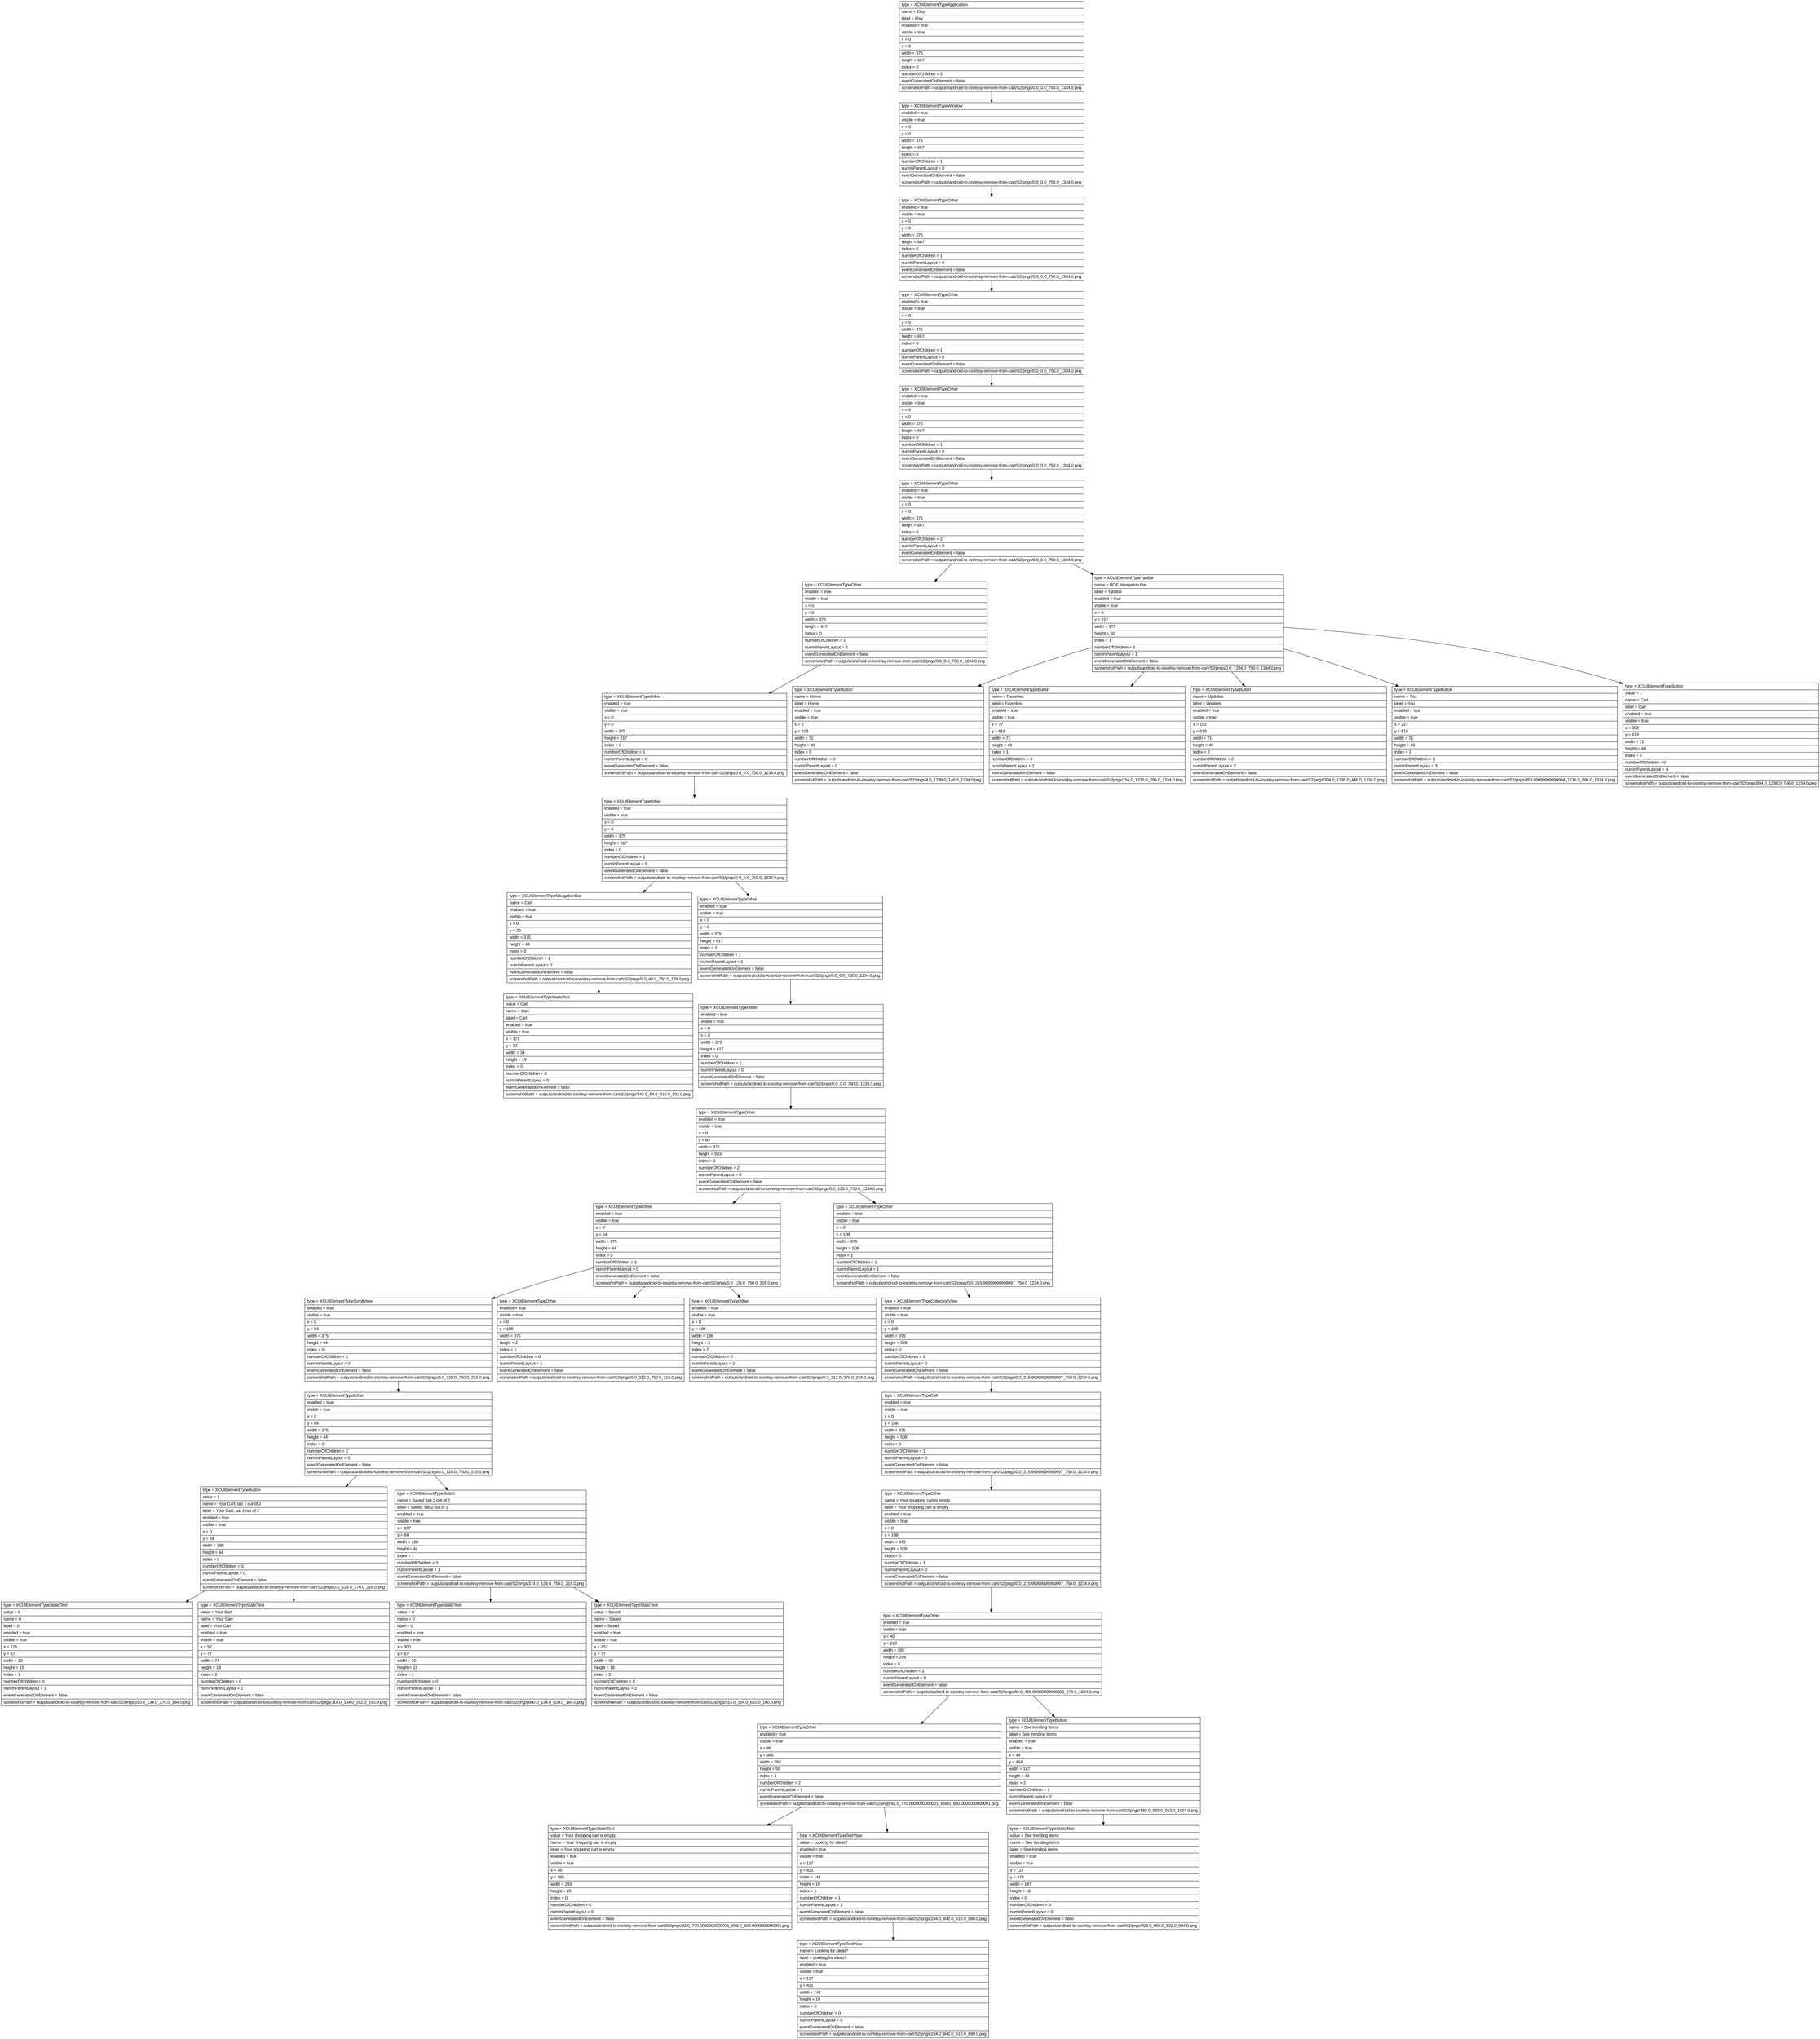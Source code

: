 digraph Layout {

	node [shape=record fontname=Arial];

	0	[label="{type = XCUIElementTypeApplication\l|name = Etsy\l|label = Etsy\l|enabled = true\l|visible = true\l|x = 0\l|y = 0\l|width = 375\l|height = 667\l|index = 0\l|numberOfChildren = 3\l|eventGeneratedOnElement = false \l|screenshotPath = outputs/android-to-ios/etsy-remove-from-cart/S2/pngs/0.0_0.0_750.0_1334.0.png\l}"]
	1	[label="{type = XCUIElementTypeWindow\l|enabled = true\l|visible = true\l|x = 0\l|y = 0\l|width = 375\l|height = 667\l|index = 0\l|numberOfChildren = 1\l|numInParentLayout = 0\l|eventGeneratedOnElement = false \l|screenshotPath = outputs/android-to-ios/etsy-remove-from-cart/S2/pngs/0.0_0.0_750.0_1334.0.png\l}"]
	2	[label="{type = XCUIElementTypeOther\l|enabled = true\l|visible = true\l|x = 0\l|y = 0\l|width = 375\l|height = 667\l|index = 0\l|numberOfChildren = 1\l|numInParentLayout = 0\l|eventGeneratedOnElement = false \l|screenshotPath = outputs/android-to-ios/etsy-remove-from-cart/S2/pngs/0.0_0.0_750.0_1334.0.png\l}"]
	3	[label="{type = XCUIElementTypeOther\l|enabled = true\l|visible = true\l|x = 0\l|y = 0\l|width = 375\l|height = 667\l|index = 0\l|numberOfChildren = 1\l|numInParentLayout = 0\l|eventGeneratedOnElement = false \l|screenshotPath = outputs/android-to-ios/etsy-remove-from-cart/S2/pngs/0.0_0.0_750.0_1334.0.png\l}"]
	4	[label="{type = XCUIElementTypeOther\l|enabled = true\l|visible = true\l|x = 0\l|y = 0\l|width = 375\l|height = 667\l|index = 0\l|numberOfChildren = 1\l|numInParentLayout = 0\l|eventGeneratedOnElement = false \l|screenshotPath = outputs/android-to-ios/etsy-remove-from-cart/S2/pngs/0.0_0.0_750.0_1334.0.png\l}"]
	5	[label="{type = XCUIElementTypeOther\l|enabled = true\l|visible = true\l|x = 0\l|y = 0\l|width = 375\l|height = 667\l|index = 0\l|numberOfChildren = 2\l|numInParentLayout = 0\l|eventGeneratedOnElement = false \l|screenshotPath = outputs/android-to-ios/etsy-remove-from-cart/S2/pngs/0.0_0.0_750.0_1334.0.png\l}"]
	6	[label="{type = XCUIElementTypeOther\l|enabled = true\l|visible = true\l|x = 0\l|y = 0\l|width = 375\l|height = 617\l|index = 0\l|numberOfChildren = 1\l|numInParentLayout = 0\l|eventGeneratedOnElement = false \l|screenshotPath = outputs/android-to-ios/etsy-remove-from-cart/S2/pngs/0.0_0.0_750.0_1234.0.png\l}"]
	7	[label="{type = XCUIElementTypeTabBar\l|name = BOE Navigation Bar\l|label = Tab Bar\l|enabled = true\l|visible = true\l|x = 0\l|y = 617\l|width = 375\l|height = 50\l|index = 1\l|numberOfChildren = 5\l|numInParentLayout = 1\l|eventGeneratedOnElement = false \l|screenshotPath = outputs/android-to-ios/etsy-remove-from-cart/S2/pngs/0.0_1234.0_750.0_1334.0.png\l}"]
	8	[label="{type = XCUIElementTypeOther\l|enabled = true\l|visible = true\l|x = 0\l|y = 0\l|width = 375\l|height = 617\l|index = 0\l|numberOfChildren = 1\l|numInParentLayout = 0\l|eventGeneratedOnElement = false \l|screenshotPath = outputs/android-to-ios/etsy-remove-from-cart/S2/pngs/0.0_0.0_750.0_1234.0.png\l}"]
	9	[label="{type = XCUIElementTypeButton\l|name = Home\l|label = Home\l|enabled = true\l|visible = true\l|x = 2\l|y = 618\l|width = 71\l|height = 49\l|index = 0\l|numberOfChildren = 0\l|numInParentLayout = 0\l|eventGeneratedOnElement = false \l|screenshotPath = outputs/android-to-ios/etsy-remove-from-cart/S2/pngs/4.0_1236.0_146.0_1334.0.png\l}"]
	10	[label="{type = XCUIElementTypeButton\l|name = Favorites\l|label = Favorites\l|enabled = true\l|visible = true\l|x = 77\l|y = 618\l|width = 71\l|height = 49\l|index = 1\l|numberOfChildren = 0\l|numInParentLayout = 1\l|eventGeneratedOnElement = false \l|screenshotPath = outputs/android-to-ios/etsy-remove-from-cart/S2/pngs/154.0_1236.0_296.0_1334.0.png\l}"]
	11	[label="{type = XCUIElementTypeButton\l|name = Updates\l|label = Updates\l|enabled = true\l|visible = true\l|x = 152\l|y = 618\l|width = 71\l|height = 49\l|index = 2\l|numberOfChildren = 0\l|numInParentLayout = 2\l|eventGeneratedOnElement = false \l|screenshotPath = outputs/android-to-ios/etsy-remove-from-cart/S2/pngs/304.0_1236.0_446.0_1334.0.png\l}"]
	12	[label="{type = XCUIElementTypeButton\l|name = You\l|label = You\l|enabled = true\l|visible = true\l|x = 227\l|y = 618\l|width = 71\l|height = 49\l|index = 3\l|numberOfChildren = 0\l|numInParentLayout = 3\l|eventGeneratedOnElement = false \l|screenshotPath = outputs/android-to-ios/etsy-remove-from-cart/S2/pngs/453.99999999999994_1236.0_596.0_1334.0.png\l}"]
	13	[label="{type = XCUIElementTypeButton\l|value = 1\l|name = Cart\l|label = Cart\l|enabled = true\l|visible = true\l|x = 302\l|y = 618\l|width = 71\l|height = 49\l|index = 4\l|numberOfChildren = 0\l|numInParentLayout = 4\l|eventGeneratedOnElement = false \l|screenshotPath = outputs/android-to-ios/etsy-remove-from-cart/S2/pngs/604.0_1236.0_746.0_1334.0.png\l}"]
	14	[label="{type = XCUIElementTypeOther\l|enabled = true\l|visible = true\l|x = 0\l|y = 0\l|width = 375\l|height = 617\l|index = 0\l|numberOfChildren = 2\l|numInParentLayout = 0\l|eventGeneratedOnElement = false \l|screenshotPath = outputs/android-to-ios/etsy-remove-from-cart/S2/pngs/0.0_0.0_750.0_1234.0.png\l}"]
	15	[label="{type = XCUIElementTypeNavigationBar\l|name = Cart\l|enabled = true\l|visible = true\l|x = 0\l|y = 20\l|width = 375\l|height = 44\l|index = 0\l|numberOfChildren = 1\l|numInParentLayout = 0\l|eventGeneratedOnElement = false \l|screenshotPath = outputs/android-to-ios/etsy-remove-from-cart/S2/pngs/0.0_40.0_750.0_128.0.png\l}"]
	16	[label="{type = XCUIElementTypeOther\l|enabled = true\l|visible = true\l|x = 0\l|y = 0\l|width = 375\l|height = 617\l|index = 1\l|numberOfChildren = 1\l|numInParentLayout = 1\l|eventGeneratedOnElement = false \l|screenshotPath = outputs/android-to-ios/etsy-remove-from-cart/S2/pngs/0.0_0.0_750.0_1234.0.png\l}"]
	17	[label="{type = XCUIElementTypeStaticText\l|value = Cart\l|name = Cart\l|label = Cart\l|enabled = true\l|visible = true\l|x = 171\l|y = 32\l|width = 34\l|height = 19\l|index = 0\l|numberOfChildren = 0\l|numInParentLayout = 0\l|eventGeneratedOnElement = false \l|screenshotPath = outputs/android-to-ios/etsy-remove-from-cart/S2/pngs/342.0_64.0_410.0_102.0.png\l}"]
	18	[label="{type = XCUIElementTypeOther\l|enabled = true\l|visible = true\l|x = 0\l|y = 0\l|width = 375\l|height = 617\l|index = 0\l|numberOfChildren = 1\l|numInParentLayout = 0\l|eventGeneratedOnElement = false \l|screenshotPath = outputs/android-to-ios/etsy-remove-from-cart/S2/pngs/0.0_0.0_750.0_1234.0.png\l}"]
	19	[label="{type = XCUIElementTypeOther\l|enabled = true\l|visible = true\l|x = 0\l|y = 64\l|width = 375\l|height = 553\l|index = 0\l|numberOfChildren = 2\l|numInParentLayout = 0\l|eventGeneratedOnElement = false \l|screenshotPath = outputs/android-to-ios/etsy-remove-from-cart/S2/pngs/0.0_128.0_750.0_1234.0.png\l}"]
	20	[label="{type = XCUIElementTypeOther\l|enabled = true\l|visible = true\l|x = 0\l|y = 64\l|width = 375\l|height = 44\l|index = 0\l|numberOfChildren = 3\l|numInParentLayout = 0\l|eventGeneratedOnElement = false \l|screenshotPath = outputs/android-to-ios/etsy-remove-from-cart/S2/pngs/0.0_128.0_750.0_216.0.png\l}"]
	21	[label="{type = XCUIElementTypeOther\l|enabled = true\l|visible = true\l|x = 0\l|y = 108\l|width = 375\l|height = 509\l|index = 1\l|numberOfChildren = 1\l|numInParentLayout = 1\l|eventGeneratedOnElement = false \l|screenshotPath = outputs/android-to-ios/etsy-remove-from-cart/S2/pngs/0.0_215.99999999999997_750.0_1234.0.png\l}"]
	22	[label="{type = XCUIElementTypeScrollView\l|enabled = true\l|visible = true\l|x = 0\l|y = 64\l|width = 375\l|height = 44\l|index = 0\l|numberOfChildren = 2\l|numInParentLayout = 0\l|eventGeneratedOnElement = false \l|screenshotPath = outputs/android-to-ios/etsy-remove-from-cart/S2/pngs/0.0_128.0_750.0_216.0.png\l}"]
	23	[label="{type = XCUIElementTypeOther\l|enabled = true\l|visible = true\l|x = 0\l|y = 106\l|width = 375\l|height = 2\l|index = 1\l|numberOfChildren = 0\l|numInParentLayout = 1\l|eventGeneratedOnElement = false \l|screenshotPath = outputs/android-to-ios/etsy-remove-from-cart/S2/pngs/0.0_212.0_750.0_216.0.png\l}"]
	24	[label="{type = XCUIElementTypeOther\l|enabled = true\l|visible = true\l|x = 0\l|y = 106\l|width = 188\l|height = 2\l|index = 2\l|numberOfChildren = 0\l|numInParentLayout = 2\l|eventGeneratedOnElement = false \l|screenshotPath = outputs/android-to-ios/etsy-remove-from-cart/S2/pngs/0.0_212.0_376.0_216.0.png\l}"]
	25	[label="{type = XCUIElementTypeCollectionView\l|enabled = true\l|visible = true\l|x = 0\l|y = 108\l|width = 375\l|height = 509\l|index = 0\l|numberOfChildren = 3\l|numInParentLayout = 0\l|eventGeneratedOnElement = false \l|screenshotPath = outputs/android-to-ios/etsy-remove-from-cart/S2/pngs/0.0_215.99999999999997_750.0_1234.0.png\l}"]
	26	[label="{type = XCUIElementTypeOther\l|enabled = true\l|visible = true\l|x = 0\l|y = 64\l|width = 375\l|height = 44\l|index = 0\l|numberOfChildren = 2\l|numInParentLayout = 0\l|eventGeneratedOnElement = false \l|screenshotPath = outputs/android-to-ios/etsy-remove-from-cart/S2/pngs/0.0_128.0_750.0_216.0.png\l}"]
	27	[label="{type = XCUIElementTypeCell\l|enabled = true\l|visible = true\l|x = 0\l|y = 108\l|width = 375\l|height = 509\l|index = 0\l|numberOfChildren = 1\l|numInParentLayout = 0\l|eventGeneratedOnElement = false \l|screenshotPath = outputs/android-to-ios/etsy-remove-from-cart/S2/pngs/0.0_215.99999999999997_750.0_1234.0.png\l}"]
	28	[label="{type = XCUIElementTypeButton\l|value = 1\l|name = Your Cart; tab 1 out of 2\l|label = Your Cart; tab 1 out of 2\l|enabled = true\l|visible = true\l|x = 0\l|y = 64\l|width = 188\l|height = 44\l|index = 0\l|numberOfChildren = 3\l|numInParentLayout = 0\l|eventGeneratedOnElement = false \l|screenshotPath = outputs/android-to-ios/etsy-remove-from-cart/S2/pngs/0.0_128.0_376.0_216.0.png\l}"]
	29	[label="{type = XCUIElementTypeButton\l|name = Saved; tab 2 out of 2\l|label = Saved; tab 2 out of 2\l|enabled = true\l|visible = true\l|x = 187\l|y = 64\l|width = 188\l|height = 44\l|index = 1\l|numberOfChildren = 3\l|numInParentLayout = 1\l|eventGeneratedOnElement = false \l|screenshotPath = outputs/android-to-ios/etsy-remove-from-cart/S2/pngs/374.0_128.0_750.0_216.0.png\l}"]
	30	[label="{type = XCUIElementTypeOther\l|name = Your shopping cart is empty\l|label = Your shopping cart is empty\l|enabled = true\l|visible = true\l|x = 0\l|y = 108\l|width = 375\l|height = 509\l|index = 0\l|numberOfChildren = 1\l|numInParentLayout = 0\l|eventGeneratedOnElement = false \l|screenshotPath = outputs/android-to-ios/etsy-remove-from-cart/S2/pngs/0.0_215.99999999999997_750.0_1234.0.png\l}"]
	31	[label="{type = XCUIElementTypeStaticText\l|value = 0\l|name = 0\l|label = 0\l|enabled = true\l|visible = true\l|x = 125\l|y = 67\l|width = 10\l|height = 15\l|index = 1\l|numberOfChildren = 0\l|numInParentLayout = 1\l|eventGeneratedOnElement = false \l|screenshotPath = outputs/android-to-ios/etsy-remove-from-cart/S2/pngs/250.0_134.0_270.0_164.0.png\l}"]
	32	[label="{type = XCUIElementTypeStaticText\l|value = Your Cart\l|name = Your Cart\l|label = Your Cart\l|enabled = true\l|visible = true\l|x = 57\l|y = 77\l|width = 74\l|height = 18\l|index = 2\l|numberOfChildren = 0\l|numInParentLayout = 2\l|eventGeneratedOnElement = false \l|screenshotPath = outputs/android-to-ios/etsy-remove-from-cart/S2/pngs/114.0_154.0_262.0_190.0.png\l}"]
	33	[label="{type = XCUIElementTypeStaticText\l|value = 0\l|name = 0\l|label = 0\l|enabled = true\l|visible = true\l|x = 300\l|y = 67\l|width = 10\l|height = 15\l|index = 1\l|numberOfChildren = 0\l|numInParentLayout = 1\l|eventGeneratedOnElement = false \l|screenshotPath = outputs/android-to-ios/etsy-remove-from-cart/S2/pngs/600.0_134.0_620.0_164.0.png\l}"]
	34	[label="{type = XCUIElementTypeStaticText\l|value = Saved\l|name = Saved\l|label = Saved\l|enabled = true\l|visible = true\l|x = 257\l|y = 77\l|width = 48\l|height = 18\l|index = 2\l|numberOfChildren = 0\l|numInParentLayout = 2\l|eventGeneratedOnElement = false \l|screenshotPath = outputs/android-to-ios/etsy-remove-from-cart/S2/pngs/514.0_154.0_610.0_190.0.png\l}"]
	35	[label="{type = XCUIElementTypeOther\l|enabled = true\l|visible = true\l|x = 40\l|y = 213\l|width = 295\l|height = 299\l|index = 0\l|numberOfChildren = 3\l|numInParentLayout = 0\l|eventGeneratedOnElement = false \l|screenshotPath = outputs/android-to-ios/etsy-remove-from-cart/S2/pngs/80.0_426.00000000000006_670.0_1024.0.png\l}"]
	36	[label="{type = XCUIElementTypeOther\l|enabled = true\l|visible = true\l|x = 46\l|y = 385\l|width = 283\l|height = 55\l|index = 1\l|numberOfChildren = 2\l|numInParentLayout = 1\l|eventGeneratedOnElement = false \l|screenshotPath = outputs/android-to-ios/etsy-remove-from-cart/S2/pngs/92.0_770.0000000000001_658.0_880.0000000000001.png\l}"]
	37	[label="{type = XCUIElementTypeButton\l|name = See trending items\l|label = See trending items\l|enabled = true\l|visible = true\l|x = 94\l|y = 464\l|width = 187\l|height = 48\l|index = 2\l|numberOfChildren = 1\l|numInParentLayout = 2\l|eventGeneratedOnElement = false \l|screenshotPath = outputs/android-to-ios/etsy-remove-from-cart/S2/pngs/188.0_928.0_562.0_1024.0.png\l}"]
	38	[label="{type = XCUIElementTypeStaticText\l|value = Your shopping cart is empty\l|name = Your shopping cart is empty\l|label = Your shopping cart is empty\l|enabled = true\l|visible = true\l|x = 46\l|y = 385\l|width = 283\l|height = 25\l|index = 0\l|numberOfChildren = 0\l|numInParentLayout = 0\l|eventGeneratedOnElement = false \l|screenshotPath = outputs/android-to-ios/etsy-remove-from-cart/S2/pngs/92.0_770.0000000000001_658.0_820.0000000000001.png\l}"]
	39	[label="{type = XCUIElementTypeTextView\l|value = Looking for ideas?\l|enabled = true\l|visible = true\l|x = 117\l|y = 421\l|width = 141\l|height = 19\l|index = 1\l|numberOfChildren = 1\l|numInParentLayout = 1\l|eventGeneratedOnElement = false \l|screenshotPath = outputs/android-to-ios/etsy-remove-from-cart/S2/pngs/234.0_842.0_516.0_880.0.png\l}"]
	40	[label="{type = XCUIElementTypeStaticText\l|value = See trending items\l|name = See trending items\l|label = See trending items\l|enabled = true\l|visible = true\l|x = 114\l|y = 479\l|width = 147\l|height = 18\l|index = 0\l|numberOfChildren = 0\l|numInParentLayout = 0\l|eventGeneratedOnElement = false \l|screenshotPath = outputs/android-to-ios/etsy-remove-from-cart/S2/pngs/228.0_958.0_522.0_994.0.png\l}"]
	41	[label="{type = XCUIElementTypeTextView\l|name = Looking for ideas?\l|label = Looking for ideas?\l|enabled = true\l|visible = true\l|x = 117\l|y = 421\l|width = 141\l|height = 19\l|index = 0\l|numberOfChildren = 0\l|numInParentLayout = 0\l|eventGeneratedOnElement = false \l|screenshotPath = outputs/android-to-ios/etsy-remove-from-cart/S2/pngs/234.0_842.0_516.0_880.0.png\l}"]


	0 -> 1
	1 -> 2
	2 -> 3
	3 -> 4
	4 -> 5
	5 -> 6
	5 -> 7
	6 -> 8
	7 -> 9
	7 -> 10
	7 -> 11
	7 -> 12
	7 -> 13
	8 -> 14
	14 -> 15
	14 -> 16
	15 -> 17
	16 -> 18
	18 -> 19
	19 -> 20
	19 -> 21
	20 -> 22
	20 -> 23
	20 -> 24
	21 -> 25
	22 -> 26
	25 -> 27
	26 -> 28
	26 -> 29
	27 -> 30
	28 -> 31
	28 -> 32
	29 -> 33
	29 -> 34
	30 -> 35
	35 -> 36
	35 -> 37
	36 -> 38
	36 -> 39
	37 -> 40
	39 -> 41


}